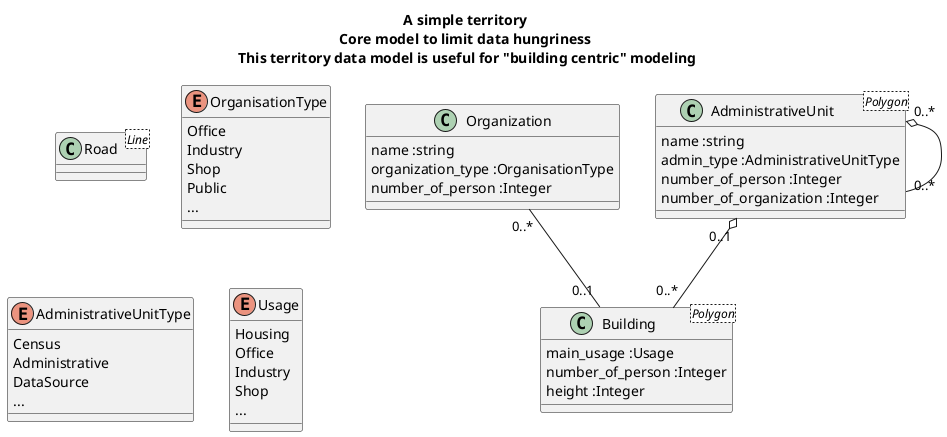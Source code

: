 @startuml
Title A simple territory \nCore model to limit data hungriness \nThis territory data model is useful for "building centric" modeling


class Organization
class Road<Line>
class AdministrativeUnit<Polygon>

class Building<Polygon> {
main_usage :Usage
number_of_person :Integer
height :Integer


}
class AdministrativeUnit<Polygon> {
name :string
admin_type :AdministrativeUnitType
number_of_person :Integer
number_of_organization :Integer
}

class Organization {
name :string
organization_type :OrganisationType
number_of_person :Integer
}

AdministrativeUnit "0..*" o-- "0..*" AdministrativeUnit
AdministrativeUnit "0..1" o-- "0..*" Building
Organization "0..*" -- "0..1" Building

enum OrganisationType {
Office
Industry
Shop
Public
...
}

enum AdministrativeUnitType {
Census
Administrative
DataSource
...
}

enum Usage {
Housing
Office
Industry
Shop
...
}

@enduml